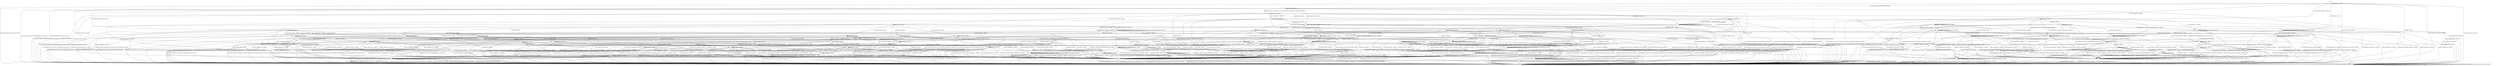 digraph g {

	s0 [shape="circle" label="s0"];
	s1 [shape="circle" label="s1"];
	s2 [shape="circle" label="s2"];
	s3 [shape="circle" label="s3"];
	s4 [shape="circle" label="s4"];
	s5 [shape="circle" label="s5"];
	s6 [shape="circle" label="s6"];
	s7 [shape="circle" label="s7"];
	s8 [shape="circle" label="s8"];
	s9 [shape="circle" label="s9"];
	s10 [shape="circle" label="s10"];
	s11 [shape="circle" label="s11"];
	s12 [shape="circle" label="s12"];
	s13 [shape="circle" label="s13"];
	s14 [shape="circle" label="s14"];
	s15 [shape="circle" label="s15"];
	s16 [shape="circle" label="s16"];
	s17 [shape="circle" label="s17"];
	s18 [shape="circle" label="s18"];
	s19 [shape="circle" label="s19"];
	s20 [shape="circle" label="s20"];
	s21 [shape="circle" label="s21"];
	s22 [shape="circle" label="s22"];
	s23 [shape="circle" label="s23"];
	s24 [shape="circle" label="s24"];
	s25 [shape="circle" label="s25"];
	s26 [shape="circle" label="s26"];
	s27 [shape="circle" label="s27"];
	s28 [shape="circle" label="s28"];
	s29 [shape="circle" label="s29"];
	s30 [shape="circle" label="s30"];
	s31 [shape="circle" label="s31"];
	s32 [shape="circle" label="s32"];
	s33 [shape="circle" label="s33"];
	s34 [shape="circle" label="s34"];
	s35 [shape="circle" label="s35"];
	s36 [shape="circle" label="s36"];
	s37 [shape="circle" label="s37"];
	s38 [shape="circle" label="s38"];
	s39 [shape="circle" label="s39"];
	s40 [shape="circle" label="s40"];
	s41 [shape="circle" label="s41"];
	s42 [shape="circle" label="s42"];
	s43 [shape="circle" label="s43"];
	s44 [shape="circle" label="s44"];
	s45 [shape="circle" label="s45"];
	s46 [shape="circle" label="s46"];
	s47 [shape="circle" label="s47"];
	s48 [shape="circle" label="s48"];
	s49 [shape="circle" label="s49"];
	s50 [shape="circle" label="s50"];
	s51 [shape="circle" label="s51"];
	s52 [shape="circle" label="s52"];
	s53 [shape="circle" label="s53"];
	s54 [shape="circle" label="s54"];
	s55 [shape="circle" label="s55"];
	s56 [shape="circle" label="s56"];
	s57 [shape="circle" label="s57"];
	s58 [shape="circle" label="s58"];
	s59 [shape="circle" label="s59"];
	s60 [shape="circle" label="s60"];
	s61 [shape="circle" label="s61"];
	s62 [shape="circle" label="s62"];
	s63 [shape="circle" label="s63"];
	s64 [shape="circle" label="s64"];
	s65 [shape="circle" label="s65"];
	s66 [shape="circle" label="s66"];
	s67 [shape="circle" label="s67"];
	s68 [shape="circle" label="s68"];
	s69 [shape="circle" label="s69"];
	s70 [shape="circle" label="s70"];
	s71 [shape="circle" label="s71"];
	s0 -> s1 [label="RSA_CLIENT_HELLO / HELLO_VERIFY_REQUEST"];
	s0 -> s19 [label="RSA_CLIENT_KEY_EXCHANGE / TIMEOUT"];
	s0 -> s12 [label="CHANGE_CIPHER_SPEC / TIMEOUT"];
	s0 -> s3 [label="FINISHED / TIMEOUT"];
	s0 -> s0 [label="APPLICATION / TIMEOUT"];
	s0 -> s36 [label="CERTIFICATE / TIMEOUT"];
	s0 -> s23 [label="EMPTY_CERTIFICATE / TIMEOUT"];
	s0 -> s3 [label="CERTIFICATE_VERIFY / TIMEOUT"];
	s0 -> s4 [label="Alert(WARNING,CLOSE_NOTIFY) / TIMEOUT"];
	s0 -> s4 [label="Alert(FATAL,UNEXPECTED_MESSAGE) / TIMEOUT"];
	s1 -> s2 [label="RSA_CLIENT_HELLO / SERVER_HELLO,CERTIFICATE,CERTIFICATE_REQUEST,SERVER_HELLO_DONE"];
	s1 -> s24 [label="RSA_CLIENT_KEY_EXCHANGE / TIMEOUT"];
	s1 -> s12 [label="CHANGE_CIPHER_SPEC / TIMEOUT"];
	s1 -> s8 [label="FINISHED / TIMEOUT"];
	s1 -> s1 [label="APPLICATION / TIMEOUT"];
	s1 -> s18 [label="CERTIFICATE / TIMEOUT"];
	s1 -> s5 [label="EMPTY_CERTIFICATE / TIMEOUT"];
	s1 -> s8 [label="CERTIFICATE_VERIFY / TIMEOUT"];
	s1 -> s4 [label="Alert(WARNING,CLOSE_NOTIFY) / Alert(WARNING,CLOSE_NOTIFY)"];
	s1 -> s4 [label="Alert(FATAL,UNEXPECTED_MESSAGE) / TIMEOUT"];
	s2 -> s4 [label="RSA_CLIENT_HELLO / Alert(FATAL,UNEXPECTED_MESSAGE)"];
	s2 -> s14 [label="RSA_CLIENT_KEY_EXCHANGE / TIMEOUT"];
	s2 -> s12 [label="CHANGE_CIPHER_SPEC / TIMEOUT"];
	s2 -> s8 [label="FINISHED / TIMEOUT"];
	s2 -> s2 [label="APPLICATION / TIMEOUT"];
	s2 -> s13 [label="CERTIFICATE / TIMEOUT"];
	s2 -> s9 [label="EMPTY_CERTIFICATE / TIMEOUT"];
	s2 -> s8 [label="CERTIFICATE_VERIFY / TIMEOUT"];
	s2 -> s4 [label="Alert(WARNING,CLOSE_NOTIFY) / Alert(WARNING,CLOSE_NOTIFY)"];
	s2 -> s4 [label="Alert(FATAL,UNEXPECTED_MESSAGE) / TIMEOUT"];
	s3 -> s3 [label="RSA_CLIENT_HELLO / TIMEOUT"];
	s3 -> s3 [label="RSA_CLIENT_KEY_EXCHANGE / TIMEOUT"];
	s3 -> s12 [label="CHANGE_CIPHER_SPEC / TIMEOUT"];
	s3 -> s3 [label="FINISHED / TIMEOUT"];
	s3 -> s3 [label="APPLICATION / TIMEOUT"];
	s3 -> s3 [label="CERTIFICATE / TIMEOUT"];
	s3 -> s3 [label="EMPTY_CERTIFICATE / TIMEOUT"];
	s3 -> s3 [label="CERTIFICATE_VERIFY / TIMEOUT"];
	s3 -> s4 [label="Alert(WARNING,CLOSE_NOTIFY) / TIMEOUT"];
	s3 -> s4 [label="Alert(FATAL,UNEXPECTED_MESSAGE) / TIMEOUT"];
	s4 -> s4 [label="RSA_CLIENT_HELLO / SOCKET_CLOSED"];
	s4 -> s4 [label="RSA_CLIENT_KEY_EXCHANGE / SOCKET_CLOSED"];
	s4 -> s4 [label="CHANGE_CIPHER_SPEC / SOCKET_CLOSED"];
	s4 -> s4 [label="FINISHED / SOCKET_CLOSED"];
	s4 -> s4 [label="APPLICATION / SOCKET_CLOSED"];
	s4 -> s4 [label="CERTIFICATE / SOCKET_CLOSED"];
	s4 -> s4 [label="EMPTY_CERTIFICATE / SOCKET_CLOSED"];
	s4 -> s4 [label="CERTIFICATE_VERIFY / SOCKET_CLOSED"];
	s4 -> s4 [label="Alert(WARNING,CLOSE_NOTIFY) / SOCKET_CLOSED"];
	s4 -> s4 [label="Alert(FATAL,UNEXPECTED_MESSAGE) / SOCKET_CLOSED"];
	s5 -> s5 [label="RSA_CLIENT_HELLO / TIMEOUT"];
	s5 -> s35 [label="RSA_CLIENT_KEY_EXCHANGE / TIMEOUT"];
	s5 -> s6 [label="CHANGE_CIPHER_SPEC / TIMEOUT"];
	s5 -> s59 [label="FINISHED / TIMEOUT"];
	s5 -> s5 [label="APPLICATION / TIMEOUT"];
	s5 -> s8 [label="CERTIFICATE / TIMEOUT"];
	s5 -> s8 [label="EMPTY_CERTIFICATE / TIMEOUT"];
	s5 -> s7 [label="CERTIFICATE_VERIFY / TIMEOUT"];
	s5 -> s4 [label="Alert(WARNING,CLOSE_NOTIFY) / Alert(WARNING,CLOSE_NOTIFY)"];
	s5 -> s4 [label="Alert(FATAL,UNEXPECTED_MESSAGE) / TIMEOUT"];
	s6 -> s4 [label="RSA_CLIENT_HELLO / Alert(FATAL,UNEXPECTED_MESSAGE)"];
	s6 -> s4 [label="RSA_CLIENT_KEY_EXCHANGE / Alert(FATAL,UNEXPECTED_MESSAGE)"];
	s6 -> s12 [label="CHANGE_CIPHER_SPEC / TIMEOUT"];
	s6 -> s4 [label="FINISHED / Alert(FATAL,UNEXPECTED_MESSAGE)"];
	s6 -> s6 [label="APPLICATION / TIMEOUT"];
	s6 -> s4 [label="CERTIFICATE / Alert(FATAL,UNEXPECTED_MESSAGE)"];
	s6 -> s4 [label="EMPTY_CERTIFICATE / Alert(FATAL,UNEXPECTED_MESSAGE)"];
	s6 -> s4 [label="CERTIFICATE_VERIFY / Alert(FATAL,UNEXPECTED_MESSAGE)"];
	s6 -> s6 [label="Alert(WARNING,CLOSE_NOTIFY) / TIMEOUT"];
	s6 -> s6 [label="Alert(FATAL,UNEXPECTED_MESSAGE) / TIMEOUT"];
	s7 -> s61 [label="RSA_CLIENT_HELLO / TIMEOUT"];
	s7 -> s42 [label="RSA_CLIENT_KEY_EXCHANGE / TIMEOUT"];
	s7 -> s6 [label="CHANGE_CIPHER_SPEC / TIMEOUT"];
	s7 -> s34 [label="FINISHED / TIMEOUT"];
	s7 -> s7 [label="APPLICATION / TIMEOUT"];
	s7 -> s8 [label="CERTIFICATE / TIMEOUT"];
	s7 -> s8 [label="EMPTY_CERTIFICATE / TIMEOUT"];
	s7 -> s8 [label="CERTIFICATE_VERIFY / TIMEOUT"];
	s7 -> s4 [label="Alert(WARNING,CLOSE_NOTIFY) / Alert(WARNING,CLOSE_NOTIFY)"];
	s7 -> s4 [label="Alert(FATAL,UNEXPECTED_MESSAGE) / TIMEOUT"];
	s8 -> s8 [label="RSA_CLIENT_HELLO / TIMEOUT"];
	s8 -> s8 [label="RSA_CLIENT_KEY_EXCHANGE / TIMEOUT"];
	s8 -> s12 [label="CHANGE_CIPHER_SPEC / TIMEOUT"];
	s8 -> s8 [label="FINISHED / TIMEOUT"];
	s8 -> s8 [label="APPLICATION / TIMEOUT"];
	s8 -> s8 [label="CERTIFICATE / TIMEOUT"];
	s8 -> s8 [label="EMPTY_CERTIFICATE / TIMEOUT"];
	s8 -> s8 [label="CERTIFICATE_VERIFY / TIMEOUT"];
	s8 -> s4 [label="Alert(WARNING,CLOSE_NOTIFY) / Alert(WARNING,CLOSE_NOTIFY)"];
	s8 -> s4 [label="Alert(FATAL,UNEXPECTED_MESSAGE) / TIMEOUT"];
	s9 -> s5 [label="RSA_CLIENT_HELLO / TIMEOUT"];
	s9 -> s40 [label="RSA_CLIENT_KEY_EXCHANGE / TIMEOUT"];
	s9 -> s6 [label="CHANGE_CIPHER_SPEC / TIMEOUT"];
	s9 -> s59 [label="FINISHED / TIMEOUT"];
	s9 -> s9 [label="APPLICATION / TIMEOUT"];
	s9 -> s8 [label="CERTIFICATE / TIMEOUT"];
	s9 -> s8 [label="EMPTY_CERTIFICATE / TIMEOUT"];
	s9 -> s10 [label="CERTIFICATE_VERIFY / TIMEOUT"];
	s9 -> s4 [label="Alert(WARNING,CLOSE_NOTIFY) / Alert(WARNING,CLOSE_NOTIFY)"];
	s9 -> s4 [label="Alert(FATAL,UNEXPECTED_MESSAGE) / TIMEOUT"];
	s10 -> s10 [label="RSA_CLIENT_HELLO / TIMEOUT"];
	s10 -> s41 [label="RSA_CLIENT_KEY_EXCHANGE / TIMEOUT"];
	s10 -> s11 [label="CHANGE_CIPHER_SPEC / TIMEOUT"];
	s10 -> s50 [label="FINISHED / TIMEOUT"];
	s10 -> s10 [label="APPLICATION / TIMEOUT"];
	s10 -> s8 [label="CERTIFICATE / TIMEOUT"];
	s10 -> s8 [label="EMPTY_CERTIFICATE / TIMEOUT"];
	s10 -> s8 [label="CERTIFICATE_VERIFY / TIMEOUT"];
	s10 -> s4 [label="Alert(WARNING,CLOSE_NOTIFY) / Alert(WARNING,CLOSE_NOTIFY)"];
	s10 -> s4 [label="Alert(FATAL,UNEXPECTED_MESSAGE) / TIMEOUT"];
	s11 -> s4 [label="RSA_CLIENT_HELLO / Alert(FATAL,HANDSHAKE_FAILURE)"];
	s11 -> s4 [label="RSA_CLIENT_KEY_EXCHANGE / Alert(FATAL,HANDSHAKE_FAILURE)"];
	s11 -> s12 [label="CHANGE_CIPHER_SPEC / TIMEOUT"];
	s11 -> s4 [label="FINISHED / Alert(FATAL,HANDSHAKE_FAILURE)"];
	s11 -> s11 [label="APPLICATION / TIMEOUT"];
	s11 -> s4 [label="CERTIFICATE / Alert(FATAL,HANDSHAKE_FAILURE)"];
	s11 -> s4 [label="EMPTY_CERTIFICATE / Alert(FATAL,HANDSHAKE_FAILURE)"];
	s11 -> s4 [label="CERTIFICATE_VERIFY / Alert(FATAL,HANDSHAKE_FAILURE)"];
	s11 -> s11 [label="Alert(WARNING,CLOSE_NOTIFY) / TIMEOUT"];
	s11 -> s11 [label="Alert(FATAL,UNEXPECTED_MESSAGE) / TIMEOUT"];
	s12 -> s12 [label="RSA_CLIENT_HELLO / TIMEOUT"];
	s12 -> s12 [label="RSA_CLIENT_KEY_EXCHANGE / TIMEOUT"];
	s12 -> s12 [label="CHANGE_CIPHER_SPEC / TIMEOUT"];
	s12 -> s12 [label="FINISHED / TIMEOUT"];
	s12 -> s12 [label="APPLICATION / TIMEOUT"];
	s12 -> s12 [label="CERTIFICATE / TIMEOUT"];
	s12 -> s12 [label="EMPTY_CERTIFICATE / TIMEOUT"];
	s12 -> s12 [label="CERTIFICATE_VERIFY / TIMEOUT"];
	s12 -> s12 [label="Alert(WARNING,CLOSE_NOTIFY) / TIMEOUT"];
	s12 -> s12 [label="Alert(FATAL,UNEXPECTED_MESSAGE) / TIMEOUT"];
	s13 -> s18 [label="RSA_CLIENT_HELLO / TIMEOUT"];
	s13 -> s15 [label="RSA_CLIENT_KEY_EXCHANGE / TIMEOUT"];
	s13 -> s12 [label="CHANGE_CIPHER_SPEC / TIMEOUT"];
	s13 -> s18 [label="FINISHED / TIMEOUT"];
	s13 -> s13 [label="APPLICATION / TIMEOUT"];
	s13 -> s8 [label="CERTIFICATE / TIMEOUT"];
	s13 -> s8 [label="EMPTY_CERTIFICATE / TIMEOUT"];
	s13 -> s46 [label="CERTIFICATE_VERIFY / TIMEOUT"];
	s13 -> s4 [label="Alert(WARNING,CLOSE_NOTIFY) / Alert(WARNING,CLOSE_NOTIFY)"];
	s13 -> s4 [label="Alert(FATAL,UNEXPECTED_MESSAGE) / TIMEOUT"];
	s14 -> s53 [label="RSA_CLIENT_HELLO / TIMEOUT"];
	s14 -> s8 [label="RSA_CLIENT_KEY_EXCHANGE / TIMEOUT"];
	s14 -> s27 [label="CHANGE_CIPHER_SPEC / TIMEOUT"];
	s14 -> s54 [label="FINISHED / TIMEOUT"];
	s14 -> s14 [label="APPLICATION / TIMEOUT"];
	s14 -> s26 [label="CERTIFICATE / TIMEOUT"];
	s14 -> s40 [label="EMPTY_CERTIFICATE / TIMEOUT"];
	s14 -> s41 [label="CERTIFICATE_VERIFY / TIMEOUT"];
	s14 -> s4 [label="Alert(WARNING,CLOSE_NOTIFY) / Alert(WARNING,CLOSE_NOTIFY)"];
	s14 -> s4 [label="Alert(FATAL,UNEXPECTED_MESSAGE) / TIMEOUT"];
	s15 -> s65 [label="RSA_CLIENT_HELLO / TIMEOUT"];
	s15 -> s8 [label="RSA_CLIENT_KEY_EXCHANGE / TIMEOUT"];
	s15 -> s12 [label="CHANGE_CIPHER_SPEC / TIMEOUT"];
	s15 -> s37 [label="FINISHED / TIMEOUT"];
	s15 -> s15 [label="APPLICATION / TIMEOUT"];
	s15 -> s8 [label="CERTIFICATE / TIMEOUT"];
	s15 -> s8 [label="EMPTY_CERTIFICATE / TIMEOUT"];
	s15 -> s16 [label="CERTIFICATE_VERIFY / TIMEOUT"];
	s15 -> s4 [label="Alert(WARNING,CLOSE_NOTIFY) / Alert(WARNING,CLOSE_NOTIFY)"];
	s15 -> s4 [label="Alert(FATAL,UNEXPECTED_MESSAGE) / TIMEOUT"];
	s16 -> s44 [label="RSA_CLIENT_HELLO / TIMEOUT"];
	s16 -> s8 [label="RSA_CLIENT_KEY_EXCHANGE / TIMEOUT"];
	s16 -> s17 [label="CHANGE_CIPHER_SPEC / TIMEOUT"];
	s16 -> s38 [label="FINISHED / TIMEOUT"];
	s16 -> s16 [label="APPLICATION / TIMEOUT"];
	s16 -> s8 [label="CERTIFICATE / TIMEOUT"];
	s16 -> s8 [label="EMPTY_CERTIFICATE / TIMEOUT"];
	s16 -> s8 [label="CERTIFICATE_VERIFY / TIMEOUT"];
	s16 -> s4 [label="Alert(WARNING,CLOSE_NOTIFY) / Alert(WARNING,CLOSE_NOTIFY)"];
	s16 -> s4 [label="Alert(FATAL,UNEXPECTED_MESSAGE) / TIMEOUT"];
	s17 -> s8 [label="RSA_CLIENT_HELLO / TIMEOUT"];
	s17 -> s8 [label="RSA_CLIENT_KEY_EXCHANGE / TIMEOUT"];
	s17 -> s12 [label="CHANGE_CIPHER_SPEC / TIMEOUT"];
	s17 -> s4 [label="FINISHED / CHANGE_CIPHER_SPEC,FINISHED,CHANGE_CIPHER_SPEC,FINISHED"];
	s17 -> s17 [label="APPLICATION / TIMEOUT"];
	s17 -> s8 [label="CERTIFICATE / TIMEOUT"];
	s17 -> s8 [label="EMPTY_CERTIFICATE / TIMEOUT"];
	s17 -> s8 [label="CERTIFICATE_VERIFY / TIMEOUT"];
	s17 -> s17 [label="Alert(WARNING,CLOSE_NOTIFY) / TIMEOUT"];
	s17 -> s17 [label="Alert(FATAL,UNEXPECTED_MESSAGE) / TIMEOUT"];
	s18 -> s18 [label="RSA_CLIENT_HELLO / TIMEOUT"];
	s18 -> s22 [label="RSA_CLIENT_KEY_EXCHANGE / TIMEOUT"];
	s18 -> s12 [label="CHANGE_CIPHER_SPEC / TIMEOUT"];
	s18 -> s18 [label="FINISHED / TIMEOUT"];
	s18 -> s18 [label="APPLICATION / TIMEOUT"];
	s18 -> s8 [label="CERTIFICATE / TIMEOUT"];
	s18 -> s8 [label="EMPTY_CERTIFICATE / TIMEOUT"];
	s18 -> s7 [label="CERTIFICATE_VERIFY / TIMEOUT"];
	s18 -> s4 [label="Alert(WARNING,CLOSE_NOTIFY) / Alert(WARNING,CLOSE_NOTIFY)"];
	s18 -> s4 [label="Alert(FATAL,UNEXPECTED_MESSAGE) / TIMEOUT"];
	s19 -> s60 [label="RSA_CLIENT_HELLO / TIMEOUT"];
	s19 -> s3 [label="RSA_CLIENT_KEY_EXCHANGE / TIMEOUT"];
	s19 -> s21 [label="CHANGE_CIPHER_SPEC / TIMEOUT"];
	s19 -> s71 [label="FINISHED / TIMEOUT"];
	s19 -> s19 [label="APPLICATION / TIMEOUT"];
	s19 -> s63 [label="CERTIFICATE / TIMEOUT"];
	s19 -> s63 [label="EMPTY_CERTIFICATE / TIMEOUT"];
	s19 -> s20 [label="CERTIFICATE_VERIFY / TIMEOUT"];
	s19 -> s4 [label="Alert(WARNING,CLOSE_NOTIFY) / TIMEOUT"];
	s19 -> s4 [label="Alert(FATAL,UNEXPECTED_MESSAGE) / TIMEOUT"];
	s20 -> s20 [label="RSA_CLIENT_HELLO / TIMEOUT"];
	s20 -> s3 [label="RSA_CLIENT_KEY_EXCHANGE / TIMEOUT"];
	s20 -> s21 [label="CHANGE_CIPHER_SPEC / TIMEOUT"];
	s20 -> s20 [label="FINISHED / TIMEOUT"];
	s20 -> s20 [label="APPLICATION / TIMEOUT"];
	s20 -> s32 [label="CERTIFICATE / TIMEOUT"];
	s20 -> s32 [label="EMPTY_CERTIFICATE / TIMEOUT"];
	s20 -> s3 [label="CERTIFICATE_VERIFY / TIMEOUT"];
	s20 -> s4 [label="Alert(WARNING,CLOSE_NOTIFY) / TIMEOUT"];
	s20 -> s4 [label="Alert(FATAL,UNEXPECTED_MESSAGE) / TIMEOUT"];
	s21 -> s4 [label="RSA_CLIENT_HELLO / TIMEOUT"];
	s21 -> s4 [label="RSA_CLIENT_KEY_EXCHANGE / TIMEOUT"];
	s21 -> s12 [label="CHANGE_CIPHER_SPEC / TIMEOUT"];
	s21 -> s4 [label="FINISHED / TIMEOUT"];
	s21 -> s21 [label="APPLICATION / TIMEOUT"];
	s21 -> s4 [label="CERTIFICATE / TIMEOUT"];
	s21 -> s4 [label="EMPTY_CERTIFICATE / TIMEOUT"];
	s21 -> s4 [label="CERTIFICATE_VERIFY / TIMEOUT"];
	s21 -> s21 [label="Alert(WARNING,CLOSE_NOTIFY) / TIMEOUT"];
	s21 -> s21 [label="Alert(FATAL,UNEXPECTED_MESSAGE) / TIMEOUT"];
	s22 -> s65 [label="RSA_CLIENT_HELLO / TIMEOUT"];
	s22 -> s8 [label="RSA_CLIENT_KEY_EXCHANGE / TIMEOUT"];
	s22 -> s12 [label="CHANGE_CIPHER_SPEC / TIMEOUT"];
	s22 -> s37 [label="FINISHED / TIMEOUT"];
	s22 -> s22 [label="APPLICATION / TIMEOUT"];
	s22 -> s8 [label="CERTIFICATE / TIMEOUT"];
	s22 -> s8 [label="EMPTY_CERTIFICATE / TIMEOUT"];
	s22 -> s42 [label="CERTIFICATE_VERIFY / TIMEOUT"];
	s22 -> s4 [label="Alert(WARNING,CLOSE_NOTIFY) / Alert(WARNING,CLOSE_NOTIFY)"];
	s22 -> s4 [label="Alert(FATAL,UNEXPECTED_MESSAGE) / TIMEOUT"];
	s23 -> s62 [label="RSA_CLIENT_HELLO / TIMEOUT"];
	s23 -> s63 [label="RSA_CLIENT_KEY_EXCHANGE / TIMEOUT"];
	s23 -> s21 [label="CHANGE_CIPHER_SPEC / TIMEOUT"];
	s23 -> s23 [label="FINISHED / TIMEOUT"];
	s23 -> s23 [label="APPLICATION / TIMEOUT"];
	s23 -> s3 [label="CERTIFICATE / TIMEOUT"];
	s23 -> s3 [label="EMPTY_CERTIFICATE / TIMEOUT"];
	s23 -> s39 [label="CERTIFICATE_VERIFY / TIMEOUT"];
	s23 -> s4 [label="Alert(WARNING,CLOSE_NOTIFY) / TIMEOUT"];
	s23 -> s4 [label="Alert(FATAL,UNEXPECTED_MESSAGE) / TIMEOUT"];
	s24 -> s53 [label="RSA_CLIENT_HELLO / TIMEOUT"];
	s24 -> s8 [label="RSA_CLIENT_KEY_EXCHANGE / TIMEOUT"];
	s24 -> s6 [label="CHANGE_CIPHER_SPEC / TIMEOUT"];
	s24 -> s54 [label="FINISHED / TIMEOUT"];
	s24 -> s24 [label="APPLICATION / TIMEOUT"];
	s24 -> s35 [label="CERTIFICATE / TIMEOUT"];
	s24 -> s35 [label="EMPTY_CERTIFICATE / TIMEOUT"];
	s24 -> s25 [label="CERTIFICATE_VERIFY / TIMEOUT"];
	s24 -> s4 [label="Alert(WARNING,CLOSE_NOTIFY) / Alert(WARNING,CLOSE_NOTIFY)"];
	s24 -> s4 [label="Alert(FATAL,UNEXPECTED_MESSAGE) / TIMEOUT"];
	s25 -> s58 [label="RSA_CLIENT_HELLO / TIMEOUT"];
	s25 -> s8 [label="RSA_CLIENT_KEY_EXCHANGE / TIMEOUT"];
	s25 -> s6 [label="CHANGE_CIPHER_SPEC / TIMEOUT"];
	s25 -> s43 [label="FINISHED / TIMEOUT"];
	s25 -> s25 [label="APPLICATION / TIMEOUT"];
	s25 -> s42 [label="CERTIFICATE / TIMEOUT"];
	s25 -> s42 [label="EMPTY_CERTIFICATE / TIMEOUT"];
	s25 -> s8 [label="CERTIFICATE_VERIFY / TIMEOUT"];
	s25 -> s4 [label="Alert(WARNING,CLOSE_NOTIFY) / Alert(WARNING,CLOSE_NOTIFY)"];
	s25 -> s4 [label="Alert(FATAL,UNEXPECTED_MESSAGE) / TIMEOUT"];
	s26 -> s33 [label="RSA_CLIENT_HELLO / TIMEOUT"];
	s26 -> s8 [label="RSA_CLIENT_KEY_EXCHANGE / TIMEOUT"];
	s26 -> s17 [label="CHANGE_CIPHER_SPEC / TIMEOUT"];
	s26 -> s47 [label="FINISHED / TIMEOUT"];
	s26 -> s26 [label="APPLICATION / TIMEOUT"];
	s26 -> s8 [label="CERTIFICATE / TIMEOUT"];
	s26 -> s8 [label="EMPTY_CERTIFICATE / TIMEOUT"];
	s26 -> s16 [label="CERTIFICATE_VERIFY / TIMEOUT"];
	s26 -> s4 [label="Alert(WARNING,CLOSE_NOTIFY) / Alert(WARNING,CLOSE_NOTIFY)"];
	s26 -> s4 [label="Alert(FATAL,UNEXPECTED_MESSAGE) / TIMEOUT"];
	s27 -> s53 [label="RSA_CLIENT_HELLO / TIMEOUT"];
	s27 -> s8 [label="RSA_CLIENT_KEY_EXCHANGE / TIMEOUT"];
	s27 -> s12 [label="CHANGE_CIPHER_SPEC / TIMEOUT"];
	s27 -> s4 [label="FINISHED / CHANGE_CIPHER_SPEC,FINISHED,CHANGE_CIPHER_SPEC,FINISHED"];
	s27 -> s27 [label="APPLICATION / TIMEOUT"];
	s27 -> s48 [label="CERTIFICATE / TIMEOUT"];
	s27 -> s28 [label="EMPTY_CERTIFICATE / TIMEOUT"];
	s27 -> s45 [label="CERTIFICATE_VERIFY / TIMEOUT"];
	s27 -> s27 [label="Alert(WARNING,CLOSE_NOTIFY) / TIMEOUT"];
	s27 -> s27 [label="Alert(FATAL,UNEXPECTED_MESSAGE) / TIMEOUT"];
	s28 -> s33 [label="RSA_CLIENT_HELLO / TIMEOUT"];
	s28 -> s8 [label="RSA_CLIENT_KEY_EXCHANGE / TIMEOUT"];
	s28 -> s6 [label="CHANGE_CIPHER_SPEC / TIMEOUT"];
	s28 -> s29 [label="FINISHED / TIMEOUT"];
	s28 -> s8 [label="APPLICATION / TIMEOUT"];
	s28 -> s8 [label="CERTIFICATE / TIMEOUT"];
	s28 -> s8 [label="EMPTY_CERTIFICATE / TIMEOUT"];
	s28 -> s31 [label="CERTIFICATE_VERIFY / TIMEOUT"];
	s28 -> s4 [label="Alert(WARNING,CLOSE_NOTIFY) / Alert(WARNING,CLOSE_NOTIFY)"];
	s28 -> s4 [label="Alert(FATAL,UNEXPECTED_MESSAGE) / TIMEOUT"];
	s29 -> s29 [label="RSA_CLIENT_HELLO / TIMEOUT"];
	s29 -> s8 [label="RSA_CLIENT_KEY_EXCHANGE / TIMEOUT"];
	s29 -> s30 [label="CHANGE_CIPHER_SPEC / TIMEOUT"];
	s29 -> s8 [label="FINISHED / TIMEOUT"];
	s29 -> s8 [label="APPLICATION / TIMEOUT"];
	s29 -> s8 [label="CERTIFICATE / TIMEOUT"];
	s29 -> s8 [label="EMPTY_CERTIFICATE / TIMEOUT"];
	s29 -> s55 [label="CERTIFICATE_VERIFY / TIMEOUT"];
	s29 -> s4 [label="Alert(WARNING,CLOSE_NOTIFY) / Alert(WARNING,CLOSE_NOTIFY)"];
	s29 -> s4 [label="Alert(FATAL,UNEXPECTED_MESSAGE) / TIMEOUT"];
	s30 -> s4 [label="RSA_CLIENT_HELLO / CHANGE_CIPHER_SPEC,FINISHED,CHANGE_CIPHER_SPEC,FINISHED"];
	s30 -> s4 [label="RSA_CLIENT_KEY_EXCHANGE / CHANGE_CIPHER_SPEC,UNKNOWN_MESSAGE,CHANGE_CIPHER_SPEC,UNKNOWN_MESSAGE"];
	s30 -> s12 [label="CHANGE_CIPHER_SPEC / TIMEOUT"];
	s30 -> s4 [label="FINISHED / CHANGE_CIPHER_SPEC,FINISHED,CHANGE_CIPHER_SPEC,FINISHED"];
	s30 -> s30 [label="APPLICATION / TIMEOUT"];
	s30 -> s4 [label="CERTIFICATE / CHANGE_CIPHER_SPEC,FINISHED,CHANGE_CIPHER_SPEC,FINISHED"];
	s30 -> s4 [label="EMPTY_CERTIFICATE / CHANGE_CIPHER_SPEC,FINISHED,CHANGE_CIPHER_SPEC,FINISHED"];
	s30 -> s4 [label="CERTIFICATE_VERIFY / CHANGE_CIPHER_SPEC,FINISHED,CHANGE_CIPHER_SPEC,FINISHED"];
	s30 -> s30 [label="Alert(WARNING,CLOSE_NOTIFY) / TIMEOUT"];
	s30 -> s30 [label="Alert(FATAL,UNEXPECTED_MESSAGE) / TIMEOUT"];
	s31 -> s31 [label="RSA_CLIENT_HELLO / TIMEOUT"];
	s31 -> s8 [label="RSA_CLIENT_KEY_EXCHANGE / TIMEOUT"];
	s31 -> s11 [label="CHANGE_CIPHER_SPEC / TIMEOUT"];
	s31 -> s31 [label="FINISHED / TIMEOUT"];
	s31 -> s8 [label="APPLICATION / TIMEOUT"];
	s31 -> s8 [label="CERTIFICATE / TIMEOUT"];
	s31 -> s8 [label="EMPTY_CERTIFICATE / TIMEOUT"];
	s31 -> s8 [label="CERTIFICATE_VERIFY / TIMEOUT"];
	s31 -> s4 [label="Alert(WARNING,CLOSE_NOTIFY) / Alert(WARNING,CLOSE_NOTIFY)"];
	s31 -> s4 [label="Alert(FATAL,UNEXPECTED_MESSAGE) / TIMEOUT"];
	s32 -> s68 [label="RSA_CLIENT_HELLO / TIMEOUT"];
	s32 -> s3 [label="RSA_CLIENT_KEY_EXCHANGE / TIMEOUT"];
	s32 -> s21 [label="CHANGE_CIPHER_SPEC / TIMEOUT"];
	s32 -> s70 [label="FINISHED / TIMEOUT"];
	s32 -> s32 [label="APPLICATION / TIMEOUT"];
	s32 -> s3 [label="CERTIFICATE / TIMEOUT"];
	s32 -> s3 [label="EMPTY_CERTIFICATE / TIMEOUT"];
	s32 -> s3 [label="CERTIFICATE_VERIFY / TIMEOUT"];
	s32 -> s4 [label="Alert(WARNING,CLOSE_NOTIFY) / TIMEOUT"];
	s32 -> s4 [label="Alert(FATAL,UNEXPECTED_MESSAGE) / TIMEOUT"];
	s33 -> s8 [label="RSA_CLIENT_HELLO / TIMEOUT"];
	s33 -> s8 [label="RSA_CLIENT_KEY_EXCHANGE / TIMEOUT"];
	s33 -> s6 [label="CHANGE_CIPHER_SPEC / TIMEOUT"];
	s33 -> s52 [label="FINISHED / TIMEOUT"];
	s33 -> s33 [label="APPLICATION / TIMEOUT"];
	s33 -> s8 [label="CERTIFICATE / TIMEOUT"];
	s33 -> s8 [label="EMPTY_CERTIFICATE / TIMEOUT"];
	s33 -> s44 [label="CERTIFICATE_VERIFY / TIMEOUT"];
	s33 -> s4 [label="Alert(WARNING,CLOSE_NOTIFY) / Alert(WARNING,CLOSE_NOTIFY)"];
	s33 -> s4 [label="Alert(FATAL,UNEXPECTED_MESSAGE) / TIMEOUT"];
	s34 -> s34 [label="RSA_CLIENT_HELLO / TIMEOUT"];
	s34 -> s38 [label="RSA_CLIENT_KEY_EXCHANGE / TIMEOUT"];
	s34 -> s6 [label="CHANGE_CIPHER_SPEC / TIMEOUT"];
	s34 -> s8 [label="FINISHED / TIMEOUT"];
	s34 -> s34 [label="APPLICATION / TIMEOUT"];
	s34 -> s8 [label="CERTIFICATE / TIMEOUT"];
	s34 -> s8 [label="EMPTY_CERTIFICATE / TIMEOUT"];
	s34 -> s8 [label="CERTIFICATE_VERIFY / TIMEOUT"];
	s34 -> s4 [label="Alert(WARNING,CLOSE_NOTIFY) / Alert(WARNING,CLOSE_NOTIFY)"];
	s34 -> s4 [label="Alert(FATAL,UNEXPECTED_MESSAGE) / TIMEOUT"];
	s35 -> s33 [label="RSA_CLIENT_HELLO / TIMEOUT"];
	s35 -> s8 [label="RSA_CLIENT_KEY_EXCHANGE / TIMEOUT"];
	s35 -> s6 [label="CHANGE_CIPHER_SPEC / TIMEOUT"];
	s35 -> s47 [label="FINISHED / TIMEOUT"];
	s35 -> s35 [label="APPLICATION / TIMEOUT"];
	s35 -> s8 [label="CERTIFICATE / TIMEOUT"];
	s35 -> s8 [label="EMPTY_CERTIFICATE / TIMEOUT"];
	s35 -> s42 [label="CERTIFICATE_VERIFY / TIMEOUT"];
	s35 -> s4 [label="Alert(WARNING,CLOSE_NOTIFY) / Alert(WARNING,CLOSE_NOTIFY)"];
	s35 -> s4 [label="Alert(FATAL,UNEXPECTED_MESSAGE) / TIMEOUT"];
	s36 -> s36 [label="RSA_CLIENT_HELLO / TIMEOUT"];
	s36 -> s51 [label="RSA_CLIENT_KEY_EXCHANGE / TIMEOUT"];
	s36 -> s12 [label="CHANGE_CIPHER_SPEC / TIMEOUT"];
	s36 -> s36 [label="FINISHED / TIMEOUT"];
	s36 -> s36 [label="APPLICATION / TIMEOUT"];
	s36 -> s3 [label="CERTIFICATE / TIMEOUT"];
	s36 -> s3 [label="EMPTY_CERTIFICATE / TIMEOUT"];
	s36 -> s39 [label="CERTIFICATE_VERIFY / TIMEOUT"];
	s36 -> s4 [label="Alert(WARNING,CLOSE_NOTIFY) / TIMEOUT"];
	s36 -> s4 [label="Alert(FATAL,UNEXPECTED_MESSAGE) / TIMEOUT"];
	s37 -> s37 [label="RSA_CLIENT_HELLO / TIMEOUT"];
	s37 -> s8 [label="RSA_CLIENT_KEY_EXCHANGE / TIMEOUT"];
	s37 -> s12 [label="CHANGE_CIPHER_SPEC / TIMEOUT"];
	s37 -> s8 [label="FINISHED / TIMEOUT"];
	s37 -> s37 [label="APPLICATION / TIMEOUT"];
	s37 -> s8 [label="CERTIFICATE / TIMEOUT"];
	s37 -> s8 [label="EMPTY_CERTIFICATE / TIMEOUT"];
	s37 -> s38 [label="CERTIFICATE_VERIFY / TIMEOUT"];
	s37 -> s4 [label="Alert(WARNING,CLOSE_NOTIFY) / Alert(WARNING,CLOSE_NOTIFY)"];
	s37 -> s4 [label="Alert(FATAL,UNEXPECTED_MESSAGE) / TIMEOUT"];
	s38 -> s66 [label="RSA_CLIENT_HELLO / TIMEOUT"];
	s38 -> s8 [label="RSA_CLIENT_KEY_EXCHANGE / TIMEOUT"];
	s38 -> s6 [label="CHANGE_CIPHER_SPEC / TIMEOUT"];
	s38 -> s8 [label="FINISHED / TIMEOUT"];
	s38 -> s38 [label="APPLICATION / TIMEOUT"];
	s38 -> s8 [label="CERTIFICATE / TIMEOUT"];
	s38 -> s8 [label="EMPTY_CERTIFICATE / TIMEOUT"];
	s38 -> s8 [label="CERTIFICATE_VERIFY / TIMEOUT"];
	s38 -> s4 [label="Alert(WARNING,CLOSE_NOTIFY) / Alert(WARNING,CLOSE_NOTIFY)"];
	s38 -> s4 [label="Alert(FATAL,UNEXPECTED_MESSAGE) / TIMEOUT"];
	s39 -> s39 [label="RSA_CLIENT_HELLO / TIMEOUT"];
	s39 -> s32 [label="RSA_CLIENT_KEY_EXCHANGE / TIMEOUT"];
	s39 -> s21 [label="CHANGE_CIPHER_SPEC / TIMEOUT"];
	s39 -> s39 [label="FINISHED / TIMEOUT"];
	s39 -> s39 [label="APPLICATION / TIMEOUT"];
	s39 -> s3 [label="CERTIFICATE / TIMEOUT"];
	s39 -> s3 [label="EMPTY_CERTIFICATE / TIMEOUT"];
	s39 -> s3 [label="CERTIFICATE_VERIFY / TIMEOUT"];
	s39 -> s4 [label="Alert(WARNING,CLOSE_NOTIFY) / TIMEOUT"];
	s39 -> s4 [label="Alert(FATAL,UNEXPECTED_MESSAGE) / TIMEOUT"];
	s40 -> s33 [label="RSA_CLIENT_HELLO / TIMEOUT"];
	s40 -> s8 [label="RSA_CLIENT_KEY_EXCHANGE / TIMEOUT"];
	s40 -> s17 [label="CHANGE_CIPHER_SPEC / TIMEOUT"];
	s40 -> s47 [label="FINISHED / TIMEOUT"];
	s40 -> s40 [label="APPLICATION / TIMEOUT"];
	s40 -> s8 [label="CERTIFICATE / TIMEOUT"];
	s40 -> s8 [label="EMPTY_CERTIFICATE / TIMEOUT"];
	s40 -> s41 [label="CERTIFICATE_VERIFY / TIMEOUT"];
	s40 -> s4 [label="Alert(WARNING,CLOSE_NOTIFY) / Alert(WARNING,CLOSE_NOTIFY)"];
	s40 -> s4 [label="Alert(FATAL,UNEXPECTED_MESSAGE) / TIMEOUT"];
	s41 -> s69 [label="RSA_CLIENT_HELLO / TIMEOUT"];
	s41 -> s8 [label="RSA_CLIENT_KEY_EXCHANGE / TIMEOUT"];
	s41 -> s11 [label="CHANGE_CIPHER_SPEC / TIMEOUT"];
	s41 -> s41 [label="FINISHED / TIMEOUT"];
	s41 -> s41 [label="APPLICATION / TIMEOUT"];
	s41 -> s41 [label="CERTIFICATE / TIMEOUT"];
	s41 -> s41 [label="EMPTY_CERTIFICATE / TIMEOUT"];
	s41 -> s8 [label="CERTIFICATE_VERIFY / TIMEOUT"];
	s41 -> s4 [label="Alert(WARNING,CLOSE_NOTIFY) / Alert(WARNING,CLOSE_NOTIFY)"];
	s41 -> s4 [label="Alert(FATAL,UNEXPECTED_MESSAGE) / TIMEOUT"];
	s42 -> s44 [label="RSA_CLIENT_HELLO / TIMEOUT"];
	s42 -> s8 [label="RSA_CLIENT_KEY_EXCHANGE / TIMEOUT"];
	s42 -> s6 [label="CHANGE_CIPHER_SPEC / TIMEOUT"];
	s42 -> s38 [label="FINISHED / TIMEOUT"];
	s42 -> s42 [label="APPLICATION / TIMEOUT"];
	s42 -> s8 [label="CERTIFICATE / TIMEOUT"];
	s42 -> s8 [label="EMPTY_CERTIFICATE / TIMEOUT"];
	s42 -> s8 [label="CERTIFICATE_VERIFY / TIMEOUT"];
	s42 -> s4 [label="Alert(WARNING,CLOSE_NOTIFY) / Alert(WARNING,CLOSE_NOTIFY)"];
	s42 -> s4 [label="Alert(FATAL,UNEXPECTED_MESSAGE) / TIMEOUT"];
	s43 -> s56 [label="RSA_CLIENT_HELLO / TIMEOUT"];
	s43 -> s8 [label="RSA_CLIENT_KEY_EXCHANGE / TIMEOUT"];
	s43 -> s6 [label="CHANGE_CIPHER_SPEC / TIMEOUT"];
	s43 -> s8 [label="FINISHED / TIMEOUT"];
	s43 -> s43 [label="APPLICATION / TIMEOUT"];
	s43 -> s38 [label="CERTIFICATE / TIMEOUT"];
	s43 -> s38 [label="EMPTY_CERTIFICATE / TIMEOUT"];
	s43 -> s8 [label="CERTIFICATE_VERIFY / TIMEOUT"];
	s43 -> s4 [label="Alert(WARNING,CLOSE_NOTIFY) / Alert(WARNING,CLOSE_NOTIFY)"];
	s43 -> s4 [label="Alert(FATAL,UNEXPECTED_MESSAGE) / TIMEOUT"];
	s44 -> s8 [label="RSA_CLIENT_HELLO / TIMEOUT"];
	s44 -> s8 [label="RSA_CLIENT_KEY_EXCHANGE / TIMEOUT"];
	s44 -> s6 [label="CHANGE_CIPHER_SPEC / TIMEOUT"];
	s44 -> s66 [label="FINISHED / TIMEOUT"];
	s44 -> s44 [label="APPLICATION / TIMEOUT"];
	s44 -> s8 [label="CERTIFICATE / TIMEOUT"];
	s44 -> s8 [label="EMPTY_CERTIFICATE / TIMEOUT"];
	s44 -> s8 [label="CERTIFICATE_VERIFY / TIMEOUT"];
	s44 -> s4 [label="Alert(WARNING,CLOSE_NOTIFY) / Alert(WARNING,CLOSE_NOTIFY)"];
	s44 -> s4 [label="Alert(FATAL,UNEXPECTED_MESSAGE) / TIMEOUT"];
	s45 -> s45 [label="RSA_CLIENT_HELLO / TIMEOUT"];
	s45 -> s8 [label="RSA_CLIENT_KEY_EXCHANGE / TIMEOUT"];
	s45 -> s11 [label="CHANGE_CIPHER_SPEC / TIMEOUT"];
	s45 -> s45 [label="FINISHED / TIMEOUT"];
	s45 -> s8 [label="APPLICATION / TIMEOUT"];
	s45 -> s31 [label="CERTIFICATE / TIMEOUT"];
	s45 -> s31 [label="EMPTY_CERTIFICATE / TIMEOUT"];
	s45 -> s8 [label="CERTIFICATE_VERIFY / TIMEOUT"];
	s45 -> s4 [label="Alert(WARNING,CLOSE_NOTIFY) / Alert(WARNING,CLOSE_NOTIFY)"];
	s45 -> s4 [label="Alert(FATAL,UNEXPECTED_MESSAGE) / TIMEOUT"];
	s46 -> s61 [label="RSA_CLIENT_HELLO / TIMEOUT"];
	s46 -> s16 [label="RSA_CLIENT_KEY_EXCHANGE / TIMEOUT"];
	s46 -> s6 [label="CHANGE_CIPHER_SPEC / TIMEOUT"];
	s46 -> s34 [label="FINISHED / TIMEOUT"];
	s46 -> s46 [label="APPLICATION / TIMEOUT"];
	s46 -> s8 [label="CERTIFICATE / TIMEOUT"];
	s46 -> s8 [label="EMPTY_CERTIFICATE / TIMEOUT"];
	s46 -> s8 [label="CERTIFICATE_VERIFY / TIMEOUT"];
	s46 -> s4 [label="Alert(WARNING,CLOSE_NOTIFY) / Alert(WARNING,CLOSE_NOTIFY)"];
	s46 -> s4 [label="Alert(FATAL,UNEXPECTED_MESSAGE) / TIMEOUT"];
	s47 -> s52 [label="RSA_CLIENT_HELLO / TIMEOUT"];
	s47 -> s8 [label="RSA_CLIENT_KEY_EXCHANGE / TIMEOUT"];
	s47 -> s6 [label="CHANGE_CIPHER_SPEC / TIMEOUT"];
	s47 -> s8 [label="FINISHED / TIMEOUT"];
	s47 -> s47 [label="APPLICATION / TIMEOUT"];
	s47 -> s8 [label="CERTIFICATE / TIMEOUT"];
	s47 -> s8 [label="EMPTY_CERTIFICATE / TIMEOUT"];
	s47 -> s38 [label="CERTIFICATE_VERIFY / TIMEOUT"];
	s47 -> s4 [label="Alert(WARNING,CLOSE_NOTIFY) / Alert(WARNING,CLOSE_NOTIFY)"];
	s47 -> s4 [label="Alert(FATAL,UNEXPECTED_MESSAGE) / TIMEOUT"];
	s48 -> s33 [label="RSA_CLIENT_HELLO / TIMEOUT"];
	s48 -> s8 [label="RSA_CLIENT_KEY_EXCHANGE / TIMEOUT"];
	s48 -> s6 [label="CHANGE_CIPHER_SPEC / TIMEOUT"];
	s48 -> s29 [label="FINISHED / TIMEOUT"];
	s48 -> s8 [label="APPLICATION / TIMEOUT"];
	s48 -> s8 [label="CERTIFICATE / TIMEOUT"];
	s48 -> s8 [label="EMPTY_CERTIFICATE / TIMEOUT"];
	s48 -> s49 [label="CERTIFICATE_VERIFY / TIMEOUT"];
	s48 -> s4 [label="Alert(WARNING,CLOSE_NOTIFY) / Alert(WARNING,CLOSE_NOTIFY)"];
	s48 -> s4 [label="Alert(FATAL,UNEXPECTED_MESSAGE) / TIMEOUT"];
	s49 -> s44 [label="RSA_CLIENT_HELLO / TIMEOUT"];
	s49 -> s8 [label="RSA_CLIENT_KEY_EXCHANGE / TIMEOUT"];
	s49 -> s6 [label="CHANGE_CIPHER_SPEC / TIMEOUT"];
	s49 -> s55 [label="FINISHED / TIMEOUT"];
	s49 -> s8 [label="APPLICATION / TIMEOUT"];
	s49 -> s8 [label="CERTIFICATE / TIMEOUT"];
	s49 -> s8 [label="EMPTY_CERTIFICATE / TIMEOUT"];
	s49 -> s8 [label="CERTIFICATE_VERIFY / TIMEOUT"];
	s49 -> s4 [label="Alert(WARNING,CLOSE_NOTIFY) / Alert(WARNING,CLOSE_NOTIFY)"];
	s49 -> s4 [label="Alert(FATAL,UNEXPECTED_MESSAGE) / TIMEOUT"];
	s50 -> s50 [label="RSA_CLIENT_HELLO / TIMEOUT"];
	s50 -> s41 [label="RSA_CLIENT_KEY_EXCHANGE / TIMEOUT"];
	s50 -> s11 [label="CHANGE_CIPHER_SPEC / TIMEOUT"];
	s50 -> s8 [label="FINISHED / TIMEOUT"];
	s50 -> s50 [label="APPLICATION / TIMEOUT"];
	s50 -> s8 [label="CERTIFICATE / TIMEOUT"];
	s50 -> s8 [label="EMPTY_CERTIFICATE / TIMEOUT"];
	s50 -> s8 [label="CERTIFICATE_VERIFY / TIMEOUT"];
	s50 -> s4 [label="Alert(WARNING,CLOSE_NOTIFY) / Alert(WARNING,CLOSE_NOTIFY)"];
	s50 -> s4 [label="Alert(FATAL,UNEXPECTED_MESSAGE) / TIMEOUT"];
	s51 -> s51 [label="RSA_CLIENT_HELLO / TIMEOUT"];
	s51 -> s3 [label="RSA_CLIENT_KEY_EXCHANGE / TIMEOUT"];
	s51 -> s12 [label="CHANGE_CIPHER_SPEC / TIMEOUT"];
	s51 -> s51 [label="FINISHED / TIMEOUT"];
	s51 -> s51 [label="APPLICATION / TIMEOUT"];
	s51 -> s3 [label="CERTIFICATE / TIMEOUT"];
	s51 -> s3 [label="EMPTY_CERTIFICATE / TIMEOUT"];
	s51 -> s32 [label="CERTIFICATE_VERIFY / TIMEOUT"];
	s51 -> s4 [label="Alert(WARNING,CLOSE_NOTIFY) / TIMEOUT"];
	s51 -> s4 [label="Alert(FATAL,UNEXPECTED_MESSAGE) / TIMEOUT"];
	s52 -> s8 [label="RSA_CLIENT_HELLO / TIMEOUT"];
	s52 -> s8 [label="RSA_CLIENT_KEY_EXCHANGE / TIMEOUT"];
	s52 -> s6 [label="CHANGE_CIPHER_SPEC / TIMEOUT"];
	s52 -> s8 [label="FINISHED / TIMEOUT"];
	s52 -> s52 [label="APPLICATION / TIMEOUT"];
	s52 -> s8 [label="CERTIFICATE / TIMEOUT"];
	s52 -> s8 [label="EMPTY_CERTIFICATE / TIMEOUT"];
	s52 -> s66 [label="CERTIFICATE_VERIFY / TIMEOUT"];
	s52 -> s4 [label="Alert(WARNING,CLOSE_NOTIFY) / Alert(WARNING,CLOSE_NOTIFY)"];
	s52 -> s4 [label="Alert(FATAL,UNEXPECTED_MESSAGE) / TIMEOUT"];
	s53 -> s8 [label="RSA_CLIENT_HELLO / TIMEOUT"];
	s53 -> s8 [label="RSA_CLIENT_KEY_EXCHANGE / TIMEOUT"];
	s53 -> s6 [label="CHANGE_CIPHER_SPEC / TIMEOUT"];
	s53 -> s57 [label="FINISHED / TIMEOUT"];
	s53 -> s53 [label="APPLICATION / TIMEOUT"];
	s53 -> s33 [label="CERTIFICATE / TIMEOUT"];
	s53 -> s33 [label="EMPTY_CERTIFICATE / TIMEOUT"];
	s53 -> s58 [label="CERTIFICATE_VERIFY / TIMEOUT"];
	s53 -> s4 [label="Alert(WARNING,CLOSE_NOTIFY) / Alert(WARNING,CLOSE_NOTIFY)"];
	s53 -> s4 [label="Alert(FATAL,UNEXPECTED_MESSAGE) / TIMEOUT"];
	s54 -> s57 [label="RSA_CLIENT_HELLO / TIMEOUT"];
	s54 -> s8 [label="RSA_CLIENT_KEY_EXCHANGE / TIMEOUT"];
	s54 -> s6 [label="CHANGE_CIPHER_SPEC / TIMEOUT"];
	s54 -> s8 [label="FINISHED / TIMEOUT"];
	s54 -> s54 [label="APPLICATION / TIMEOUT"];
	s54 -> s47 [label="CERTIFICATE / TIMEOUT"];
	s54 -> s47 [label="EMPTY_CERTIFICATE / TIMEOUT"];
	s54 -> s43 [label="CERTIFICATE_VERIFY / TIMEOUT"];
	s54 -> s4 [label="Alert(WARNING,CLOSE_NOTIFY) / Alert(WARNING,CLOSE_NOTIFY)"];
	s54 -> s4 [label="Alert(FATAL,UNEXPECTED_MESSAGE) / TIMEOUT"];
	s55 -> s55 [label="RSA_CLIENT_HELLO / TIMEOUT"];
	s55 -> s8 [label="RSA_CLIENT_KEY_EXCHANGE / TIMEOUT"];
	s55 -> s30 [label="CHANGE_CIPHER_SPEC / TIMEOUT"];
	s55 -> s8 [label="FINISHED / TIMEOUT"];
	s55 -> s8 [label="APPLICATION / TIMEOUT"];
	s55 -> s8 [label="CERTIFICATE / TIMEOUT"];
	s55 -> s8 [label="EMPTY_CERTIFICATE / TIMEOUT"];
	s55 -> s8 [label="CERTIFICATE_VERIFY / TIMEOUT"];
	s55 -> s4 [label="Alert(WARNING,CLOSE_NOTIFY) / Alert(WARNING,CLOSE_NOTIFY)"];
	s55 -> s4 [label="Alert(FATAL,UNEXPECTED_MESSAGE) / TIMEOUT"];
	s56 -> s8 [label="RSA_CLIENT_HELLO / TIMEOUT"];
	s56 -> s8 [label="RSA_CLIENT_KEY_EXCHANGE / TIMEOUT"];
	s56 -> s6 [label="CHANGE_CIPHER_SPEC / TIMEOUT"];
	s56 -> s8 [label="FINISHED / TIMEOUT"];
	s56 -> s56 [label="APPLICATION / TIMEOUT"];
	s56 -> s66 [label="CERTIFICATE / TIMEOUT"];
	s56 -> s66 [label="EMPTY_CERTIFICATE / TIMEOUT"];
	s56 -> s8 [label="CERTIFICATE_VERIFY / TIMEOUT"];
	s56 -> s4 [label="Alert(WARNING,CLOSE_NOTIFY) / Alert(WARNING,CLOSE_NOTIFY)"];
	s56 -> s4 [label="Alert(FATAL,UNEXPECTED_MESSAGE) / TIMEOUT"];
	s57 -> s8 [label="RSA_CLIENT_HELLO / TIMEOUT"];
	s57 -> s8 [label="RSA_CLIENT_KEY_EXCHANGE / TIMEOUT"];
	s57 -> s6 [label="CHANGE_CIPHER_SPEC / TIMEOUT"];
	s57 -> s8 [label="FINISHED / TIMEOUT"];
	s57 -> s57 [label="APPLICATION / TIMEOUT"];
	s57 -> s52 [label="CERTIFICATE / TIMEOUT"];
	s57 -> s52 [label="EMPTY_CERTIFICATE / TIMEOUT"];
	s57 -> s56 [label="CERTIFICATE_VERIFY / TIMEOUT"];
	s57 -> s4 [label="Alert(WARNING,CLOSE_NOTIFY) / Alert(WARNING,CLOSE_NOTIFY)"];
	s57 -> s4 [label="Alert(FATAL,UNEXPECTED_MESSAGE) / TIMEOUT"];
	s58 -> s8 [label="RSA_CLIENT_HELLO / TIMEOUT"];
	s58 -> s8 [label="RSA_CLIENT_KEY_EXCHANGE / TIMEOUT"];
	s58 -> s6 [label="CHANGE_CIPHER_SPEC / TIMEOUT"];
	s58 -> s56 [label="FINISHED / TIMEOUT"];
	s58 -> s58 [label="APPLICATION / TIMEOUT"];
	s58 -> s44 [label="CERTIFICATE / TIMEOUT"];
	s58 -> s44 [label="EMPTY_CERTIFICATE / TIMEOUT"];
	s58 -> s8 [label="CERTIFICATE_VERIFY / TIMEOUT"];
	s58 -> s4 [label="Alert(WARNING,CLOSE_NOTIFY) / Alert(WARNING,CLOSE_NOTIFY)"];
	s58 -> s4 [label="Alert(FATAL,UNEXPECTED_MESSAGE) / TIMEOUT"];
	s59 -> s59 [label="RSA_CLIENT_HELLO / TIMEOUT"];
	s59 -> s47 [label="RSA_CLIENT_KEY_EXCHANGE / TIMEOUT"];
	s59 -> s6 [label="CHANGE_CIPHER_SPEC / TIMEOUT"];
	s59 -> s8 [label="FINISHED / TIMEOUT"];
	s59 -> s59 [label="APPLICATION / TIMEOUT"];
	s59 -> s8 [label="CERTIFICATE / TIMEOUT"];
	s59 -> s8 [label="EMPTY_CERTIFICATE / TIMEOUT"];
	s59 -> s34 [label="CERTIFICATE_VERIFY / TIMEOUT"];
	s59 -> s4 [label="Alert(WARNING,CLOSE_NOTIFY) / Alert(WARNING,CLOSE_NOTIFY)"];
	s59 -> s4 [label="Alert(FATAL,UNEXPECTED_MESSAGE) / TIMEOUT"];
	s60 -> s3 [label="RSA_CLIENT_HELLO / TIMEOUT"];
	s60 -> s3 [label="RSA_CLIENT_KEY_EXCHANGE / TIMEOUT"];
	s60 -> s21 [label="CHANGE_CIPHER_SPEC / TIMEOUT"];
	s60 -> s60 [label="FINISHED / TIMEOUT"];
	s60 -> s60 [label="APPLICATION / TIMEOUT"];
	s60 -> s64 [label="CERTIFICATE / TIMEOUT"];
	s60 -> s64 [label="EMPTY_CERTIFICATE / TIMEOUT"];
	s60 -> s20 [label="CERTIFICATE_VERIFY / TIMEOUT"];
	s60 -> s4 [label="Alert(WARNING,CLOSE_NOTIFY) / TIMEOUT"];
	s60 -> s4 [label="Alert(FATAL,UNEXPECTED_MESSAGE) / TIMEOUT"];
	s61 -> s8 [label="RSA_CLIENT_HELLO / TIMEOUT"];
	s61 -> s44 [label="RSA_CLIENT_KEY_EXCHANGE / TIMEOUT"];
	s61 -> s6 [label="CHANGE_CIPHER_SPEC / TIMEOUT"];
	s61 -> s34 [label="FINISHED / TIMEOUT"];
	s61 -> s61 [label="APPLICATION / TIMEOUT"];
	s61 -> s8 [label="CERTIFICATE / TIMEOUT"];
	s61 -> s8 [label="EMPTY_CERTIFICATE / TIMEOUT"];
	s61 -> s8 [label="CERTIFICATE_VERIFY / TIMEOUT"];
	s61 -> s4 [label="Alert(WARNING,CLOSE_NOTIFY) / Alert(WARNING,CLOSE_NOTIFY)"];
	s61 -> s4 [label="Alert(FATAL,UNEXPECTED_MESSAGE) / TIMEOUT"];
	s62 -> s3 [label="RSA_CLIENT_HELLO / TIMEOUT"];
	s62 -> s64 [label="RSA_CLIENT_KEY_EXCHANGE / TIMEOUT"];
	s62 -> s21 [label="CHANGE_CIPHER_SPEC / TIMEOUT"];
	s62 -> s62 [label="FINISHED / TIMEOUT"];
	s62 -> s62 [label="APPLICATION / TIMEOUT"];
	s62 -> s3 [label="CERTIFICATE / TIMEOUT"];
	s62 -> s3 [label="EMPTY_CERTIFICATE / TIMEOUT"];
	s62 -> s39 [label="CERTIFICATE_VERIFY / TIMEOUT"];
	s62 -> s4 [label="Alert(WARNING,CLOSE_NOTIFY) / TIMEOUT"];
	s62 -> s4 [label="Alert(FATAL,UNEXPECTED_MESSAGE) / TIMEOUT"];
	s63 -> s64 [label="RSA_CLIENT_HELLO / TIMEOUT"];
	s63 -> s3 [label="RSA_CLIENT_KEY_EXCHANGE / TIMEOUT"];
	s63 -> s21 [label="CHANGE_CIPHER_SPEC / TIMEOUT"];
	s63 -> s63 [label="FINISHED / TIMEOUT"];
	s63 -> s63 [label="APPLICATION / TIMEOUT"];
	s63 -> s3 [label="CERTIFICATE / TIMEOUT"];
	s63 -> s3 [label="EMPTY_CERTIFICATE / TIMEOUT"];
	s63 -> s32 [label="CERTIFICATE_VERIFY / TIMEOUT"];
	s63 -> s4 [label="Alert(WARNING,CLOSE_NOTIFY) / TIMEOUT"];
	s63 -> s4 [label="Alert(FATAL,UNEXPECTED_MESSAGE) / TIMEOUT"];
	s64 -> s3 [label="RSA_CLIENT_HELLO / TIMEOUT"];
	s64 -> s3 [label="RSA_CLIENT_KEY_EXCHANGE / TIMEOUT"];
	s64 -> s21 [label="CHANGE_CIPHER_SPEC / TIMEOUT"];
	s64 -> s67 [label="FINISHED / TIMEOUT"];
	s64 -> s64 [label="APPLICATION / TIMEOUT"];
	s64 -> s3 [label="CERTIFICATE / TIMEOUT"];
	s64 -> s3 [label="EMPTY_CERTIFICATE / TIMEOUT"];
	s64 -> s68 [label="CERTIFICATE_VERIFY / TIMEOUT"];
	s64 -> s4 [label="Alert(WARNING,CLOSE_NOTIFY) / TIMEOUT"];
	s64 -> s4 [label="Alert(FATAL,UNEXPECTED_MESSAGE) / TIMEOUT"];
	s65 -> s8 [label="RSA_CLIENT_HELLO / TIMEOUT"];
	s65 -> s8 [label="RSA_CLIENT_KEY_EXCHANGE / TIMEOUT"];
	s65 -> s12 [label="CHANGE_CIPHER_SPEC / TIMEOUT"];
	s65 -> s37 [label="FINISHED / TIMEOUT"];
	s65 -> s65 [label="APPLICATION / TIMEOUT"];
	s65 -> s8 [label="CERTIFICATE / TIMEOUT"];
	s65 -> s8 [label="EMPTY_CERTIFICATE / TIMEOUT"];
	s65 -> s44 [label="CERTIFICATE_VERIFY / TIMEOUT"];
	s65 -> s4 [label="Alert(WARNING,CLOSE_NOTIFY) / Alert(WARNING,CLOSE_NOTIFY)"];
	s65 -> s4 [label="Alert(FATAL,UNEXPECTED_MESSAGE) / TIMEOUT"];
	s66 -> s8 [label="RSA_CLIENT_HELLO / TIMEOUT"];
	s66 -> s8 [label="RSA_CLIENT_KEY_EXCHANGE / TIMEOUT"];
	s66 -> s6 [label="CHANGE_CIPHER_SPEC / TIMEOUT"];
	s66 -> s8 [label="FINISHED / TIMEOUT"];
	s66 -> s66 [label="APPLICATION / TIMEOUT"];
	s66 -> s8 [label="CERTIFICATE / TIMEOUT"];
	s66 -> s8 [label="EMPTY_CERTIFICATE / TIMEOUT"];
	s66 -> s8 [label="CERTIFICATE_VERIFY / TIMEOUT"];
	s66 -> s4 [label="Alert(WARNING,CLOSE_NOTIFY) / Alert(WARNING,CLOSE_NOTIFY)"];
	s66 -> s4 [label="Alert(FATAL,UNEXPECTED_MESSAGE) / TIMEOUT"];
	s67 -> s3 [label="RSA_CLIENT_HELLO / TIMEOUT"];
	s67 -> s3 [label="RSA_CLIENT_KEY_EXCHANGE / TIMEOUT"];
	s67 -> s21 [label="CHANGE_CIPHER_SPEC / TIMEOUT"];
	s67 -> s3 [label="FINISHED / TIMEOUT"];
	s67 -> s67 [label="APPLICATION / TIMEOUT"];
	s67 -> s3 [label="CERTIFICATE / TIMEOUT"];
	s67 -> s3 [label="EMPTY_CERTIFICATE / TIMEOUT"];
	s67 -> s68 [label="CERTIFICATE_VERIFY / TIMEOUT"];
	s67 -> s4 [label="Alert(WARNING,CLOSE_NOTIFY) / TIMEOUT"];
	s67 -> s4 [label="Alert(FATAL,UNEXPECTED_MESSAGE) / TIMEOUT"];
	s68 -> s3 [label="RSA_CLIENT_HELLO / TIMEOUT"];
	s68 -> s3 [label="RSA_CLIENT_KEY_EXCHANGE / TIMEOUT"];
	s68 -> s21 [label="CHANGE_CIPHER_SPEC / TIMEOUT"];
	s68 -> s3 [label="FINISHED / TIMEOUT"];
	s68 -> s68 [label="APPLICATION / TIMEOUT"];
	s68 -> s3 [label="CERTIFICATE / TIMEOUT"];
	s68 -> s3 [label="EMPTY_CERTIFICATE / TIMEOUT"];
	s68 -> s3 [label="CERTIFICATE_VERIFY / TIMEOUT"];
	s68 -> s4 [label="Alert(WARNING,CLOSE_NOTIFY) / TIMEOUT"];
	s68 -> s4 [label="Alert(FATAL,UNEXPECTED_MESSAGE) / TIMEOUT"];
	s69 -> s8 [label="RSA_CLIENT_HELLO / TIMEOUT"];
	s69 -> s8 [label="RSA_CLIENT_KEY_EXCHANGE / TIMEOUT"];
	s69 -> s11 [label="CHANGE_CIPHER_SPEC / TIMEOUT"];
	s69 -> s69 [label="FINISHED / TIMEOUT"];
	s69 -> s69 [label="APPLICATION / TIMEOUT"];
	s69 -> s69 [label="CERTIFICATE / TIMEOUT"];
	s69 -> s69 [label="EMPTY_CERTIFICATE / TIMEOUT"];
	s69 -> s8 [label="CERTIFICATE_VERIFY / TIMEOUT"];
	s69 -> s4 [label="Alert(WARNING,CLOSE_NOTIFY) / Alert(WARNING,CLOSE_NOTIFY)"];
	s69 -> s4 [label="Alert(FATAL,UNEXPECTED_MESSAGE) / TIMEOUT"];
	s70 -> s68 [label="RSA_CLIENT_HELLO / TIMEOUT"];
	s70 -> s3 [label="RSA_CLIENT_KEY_EXCHANGE / TIMEOUT"];
	s70 -> s21 [label="CHANGE_CIPHER_SPEC / TIMEOUT"];
	s70 -> s3 [label="FINISHED / TIMEOUT"];
	s70 -> s70 [label="APPLICATION / TIMEOUT"];
	s70 -> s3 [label="CERTIFICATE / TIMEOUT"];
	s70 -> s3 [label="EMPTY_CERTIFICATE / TIMEOUT"];
	s70 -> s3 [label="CERTIFICATE_VERIFY / TIMEOUT"];
	s70 -> s4 [label="Alert(WARNING,CLOSE_NOTIFY) / TIMEOUT"];
	s70 -> s4 [label="Alert(FATAL,UNEXPECTED_MESSAGE) / TIMEOUT"];
	s71 -> s60 [label="RSA_CLIENT_HELLO / TIMEOUT"];
	s71 -> s3 [label="RSA_CLIENT_KEY_EXCHANGE / TIMEOUT"];
	s71 -> s21 [label="CHANGE_CIPHER_SPEC / TIMEOUT"];
	s71 -> s3 [label="FINISHED / TIMEOUT"];
	s71 -> s71 [label="APPLICATION / TIMEOUT"];
	s71 -> s63 [label="CERTIFICATE / TIMEOUT"];
	s71 -> s63 [label="EMPTY_CERTIFICATE / TIMEOUT"];
	s71 -> s20 [label="CERTIFICATE_VERIFY / TIMEOUT"];
	s71 -> s4 [label="Alert(WARNING,CLOSE_NOTIFY) / TIMEOUT"];
	s71 -> s4 [label="Alert(FATAL,UNEXPECTED_MESSAGE) / TIMEOUT"];

__start0 [label="" shape="none" width="0" height="0"];
__start0 -> s0;

}
